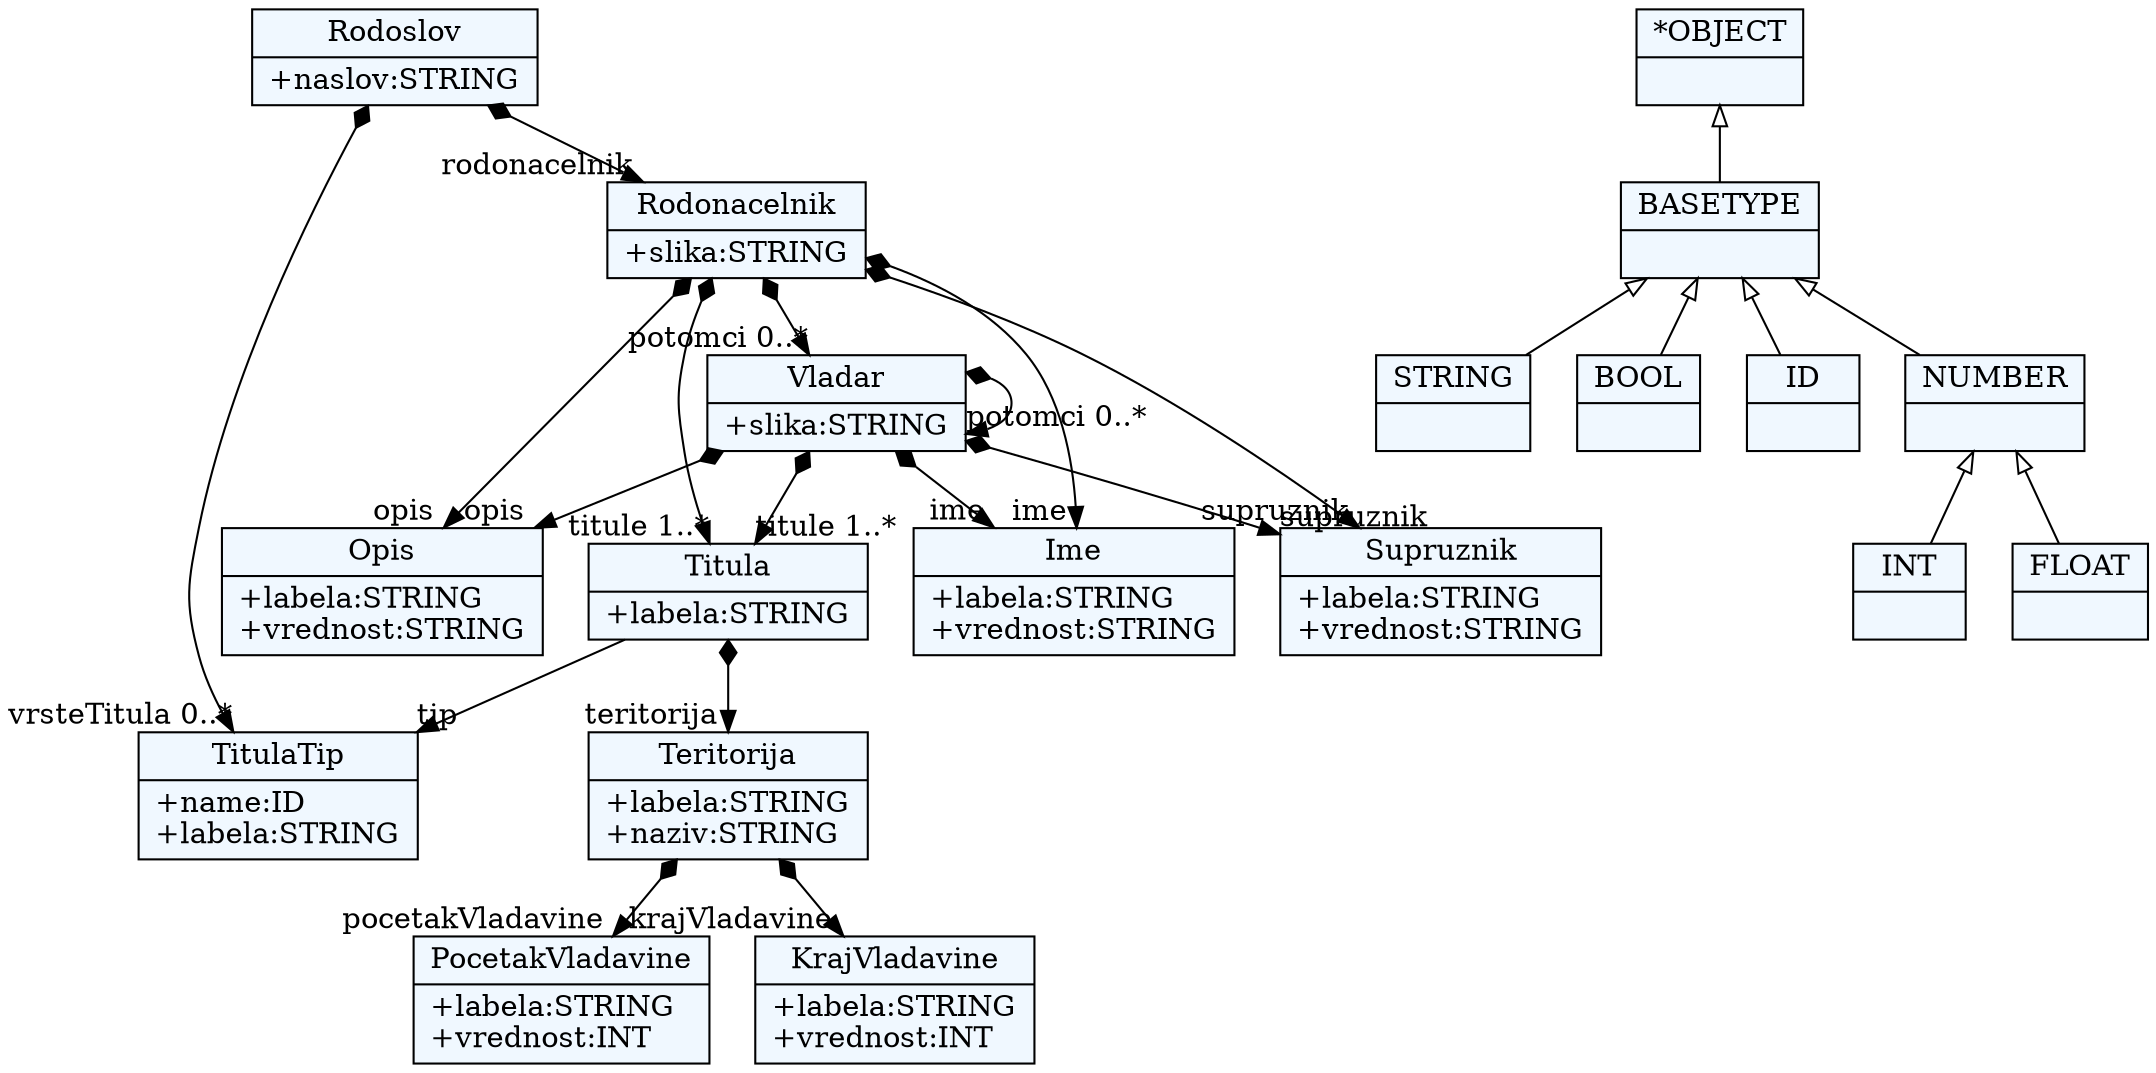 
    digraph xtext {
    fontname = "Bitstream Vera Sans"
    fontsize = 8
    node[
        shape=record,
        style=filled,
        fillcolor=aliceblue
    ]
    nodesep = 0.3
    edge[dir=black,arrowtail=empty]


52177320[ label="{PocetakVladavine|+labela:STRING\l+vrednost:INT\l}"]

52191480 -> 52210360[arrowtail=diamond, dir=both, headlabel="vrsteTitula 0..*"]
52191480 -> 52182984[arrowtail=diamond, dir=both, headlabel="rodonacelnik "]
52191480[ label="{Rodoslov|+naslov:STRING\l}"]

52207528[ label="{Ime|+labela:STRING\l+vrednost:STRING\l}"]

52204696 -> 52207528[arrowtail=diamond, dir=both, headlabel="ime "]
52204696 -> 52201864[arrowtail=diamond, dir=both, headlabel="supruznik "]
52204696 -> 52199032[arrowtail=diamond, dir=both, headlabel="opis "]
52204696 -> 52213192[arrowtail=diamond, dir=both, headlabel="titule 1..*"]
52204696 -> 52204696[arrowtail=diamond, dir=both, headlabel="potomci 0..*"]
52204696[ label="{Vladar|+slika:STRING\l}"]

52213192 -> 52210360[headlabel="tip "]
52213192 -> 52206584[arrowtail=diamond, dir=both, headlabel="teritorija "]
52213192[ label="{Titula|+labela:STRING\l}"]

52214136[ label="{KrajVladavine|+labela:STRING\l+vrednost:INT\l}"]

52182984 -> 52207528[arrowtail=diamond, dir=both, headlabel="ime "]
52182984 -> 52201864[arrowtail=diamond, dir=both, headlabel="supruznik "]
52182984 -> 52199032[arrowtail=diamond, dir=both, headlabel="opis "]
52182984 -> 52213192[arrowtail=diamond, dir=both, headlabel="titule 1..*"]
52182984 -> 52204696[arrowtail=diamond, dir=both, headlabel="potomci 0..*"]
52182984[ label="{Rodonacelnik|+slika:STRING\l}"]

52201864[ label="{Supruznik|+labela:STRING\l+vrednost:STRING\l}"]

52210360[ label="{TitulaTip|+name:ID\l+labela:STRING\l}"]

52206584 -> 52177320[arrowtail=diamond, dir=both, headlabel="pocetakVladavine "]
52206584 -> 52214136[arrowtail=diamond, dir=both, headlabel="krajVladavine "]
52206584[ label="{Teritorija|+labela:STRING\l+naziv:STRING\l}"]

52199032[ label="{Opis|+labela:STRING\l+vrednost:STRING\l}"]

52181096[ label="{STRING|}"]

52186760[ label="{INT|}"]

52183928[ label="{BOOL|}"]

52178264[ label="{ID|}"]

52195256[ label="{BASETYPE|}"]
52195256 -> 52192424 [dir=back]
52195256 -> 52183928 [dir=back]
52195256 -> 52178264 [dir=back]
52195256 -> 52181096 [dir=back]

52198088[ label="{*OBJECT|}"]
52198088 -> 52195256 [dir=back]

52192424[ label="{NUMBER|}"]
52192424 -> 52189592 [dir=back]
52192424 -> 52186760 [dir=back]

52189592[ label="{FLOAT|}"]


}
